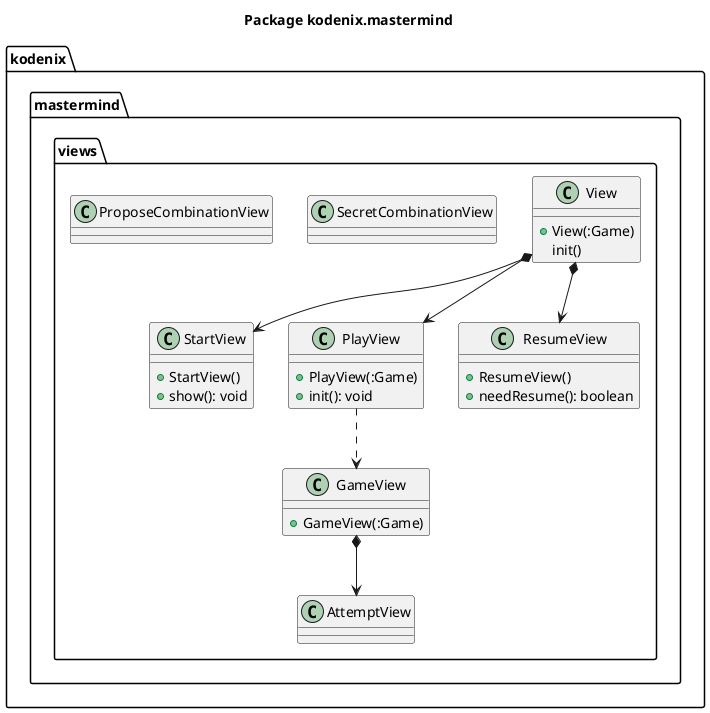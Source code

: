 @startuml package-mastermind
title Package kodenix.mastermind 

package kodenix.mastermind.views {
    class View {
        +View(:Game)
        init()
    }
    class StartView {
        +StartView()
        +show(): void
    }
    class PlayView {
        +PlayView(:Game)
        +init(): void
    }
    class GameView {
        +GameView(:Game)
    }
    class ResumeView {
        +ResumeView()
        +needResume(): boolean
    }
    class AttemptView {}
    class SecretCombinationView {}
    class ProposeCombinationView {}

    
    View *-down-> StartView
    View *-down-> PlayView
    View *-down-> ResumeView
    PlayView .down.> GameView
    GameView *-down-> AttemptView
    
}




@enduml
